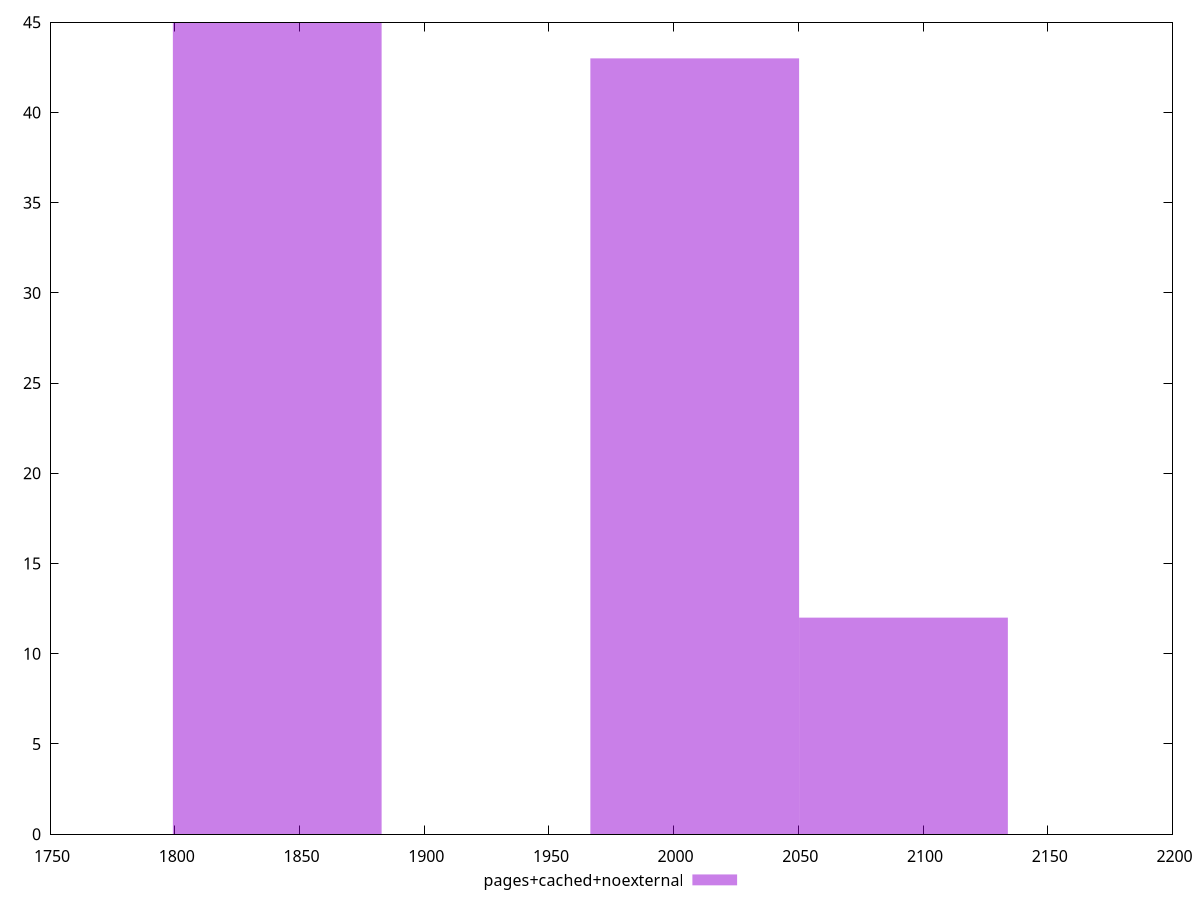 $_pagesCachedNoexternal <<EOF
1841.098286907206 45
2008.4708584442246 43
2092.1571442127342 12
EOF
set key outside below
set terminal pngcairo
set output "report_00006_2020-11-02T20-21-41.718Z/metrics/pages+cached+noexternal//raw_hist.png"
set yrange [0:45]
set boxwidth 83.68628576850936
set style fill transparent solid 0.5 noborder
plot $_pagesCachedNoexternal title "pages+cached+noexternal" with boxes ,